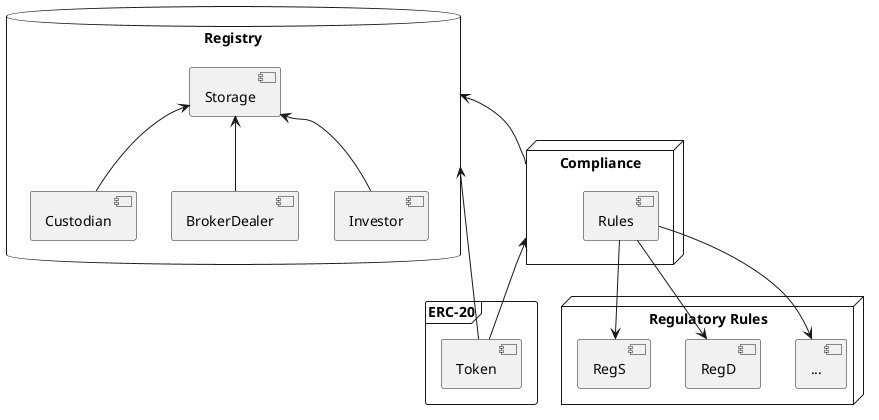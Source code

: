 @startuml
database Registry {
  [Storage]
  [Custodian]
  [BrokerDealer]
  [Investor]
}
Storage <-- Custodian
Storage <-- BrokerDealer
Storage <-- Investor
 
frame ERC-20 {
  [Token]
}

node Compliance {
  [Rules]
}

node "Regulatory Rules" {
  [...]
  [RegD]
  [RegS]
}

[Rules] --> [RegS]
[Rules] --> [RegD]
[Rules] --> [...]

Registry <-- Token
Registry <-- Compliance
Compliance <-- Token
@enduml
